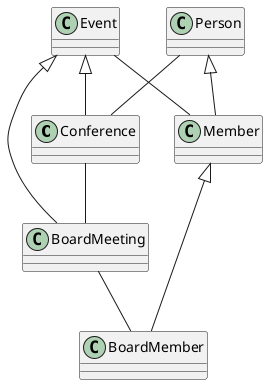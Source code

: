 @startuml


Conference -- BoardMeeting
Event <|-- Conference
Event <|-- BoardMeeting

Person <|-- Member
Member <|-- BoardMember

Person -- Conference
BoardMeeting -- BoardMember
Event -- Member
@enduml